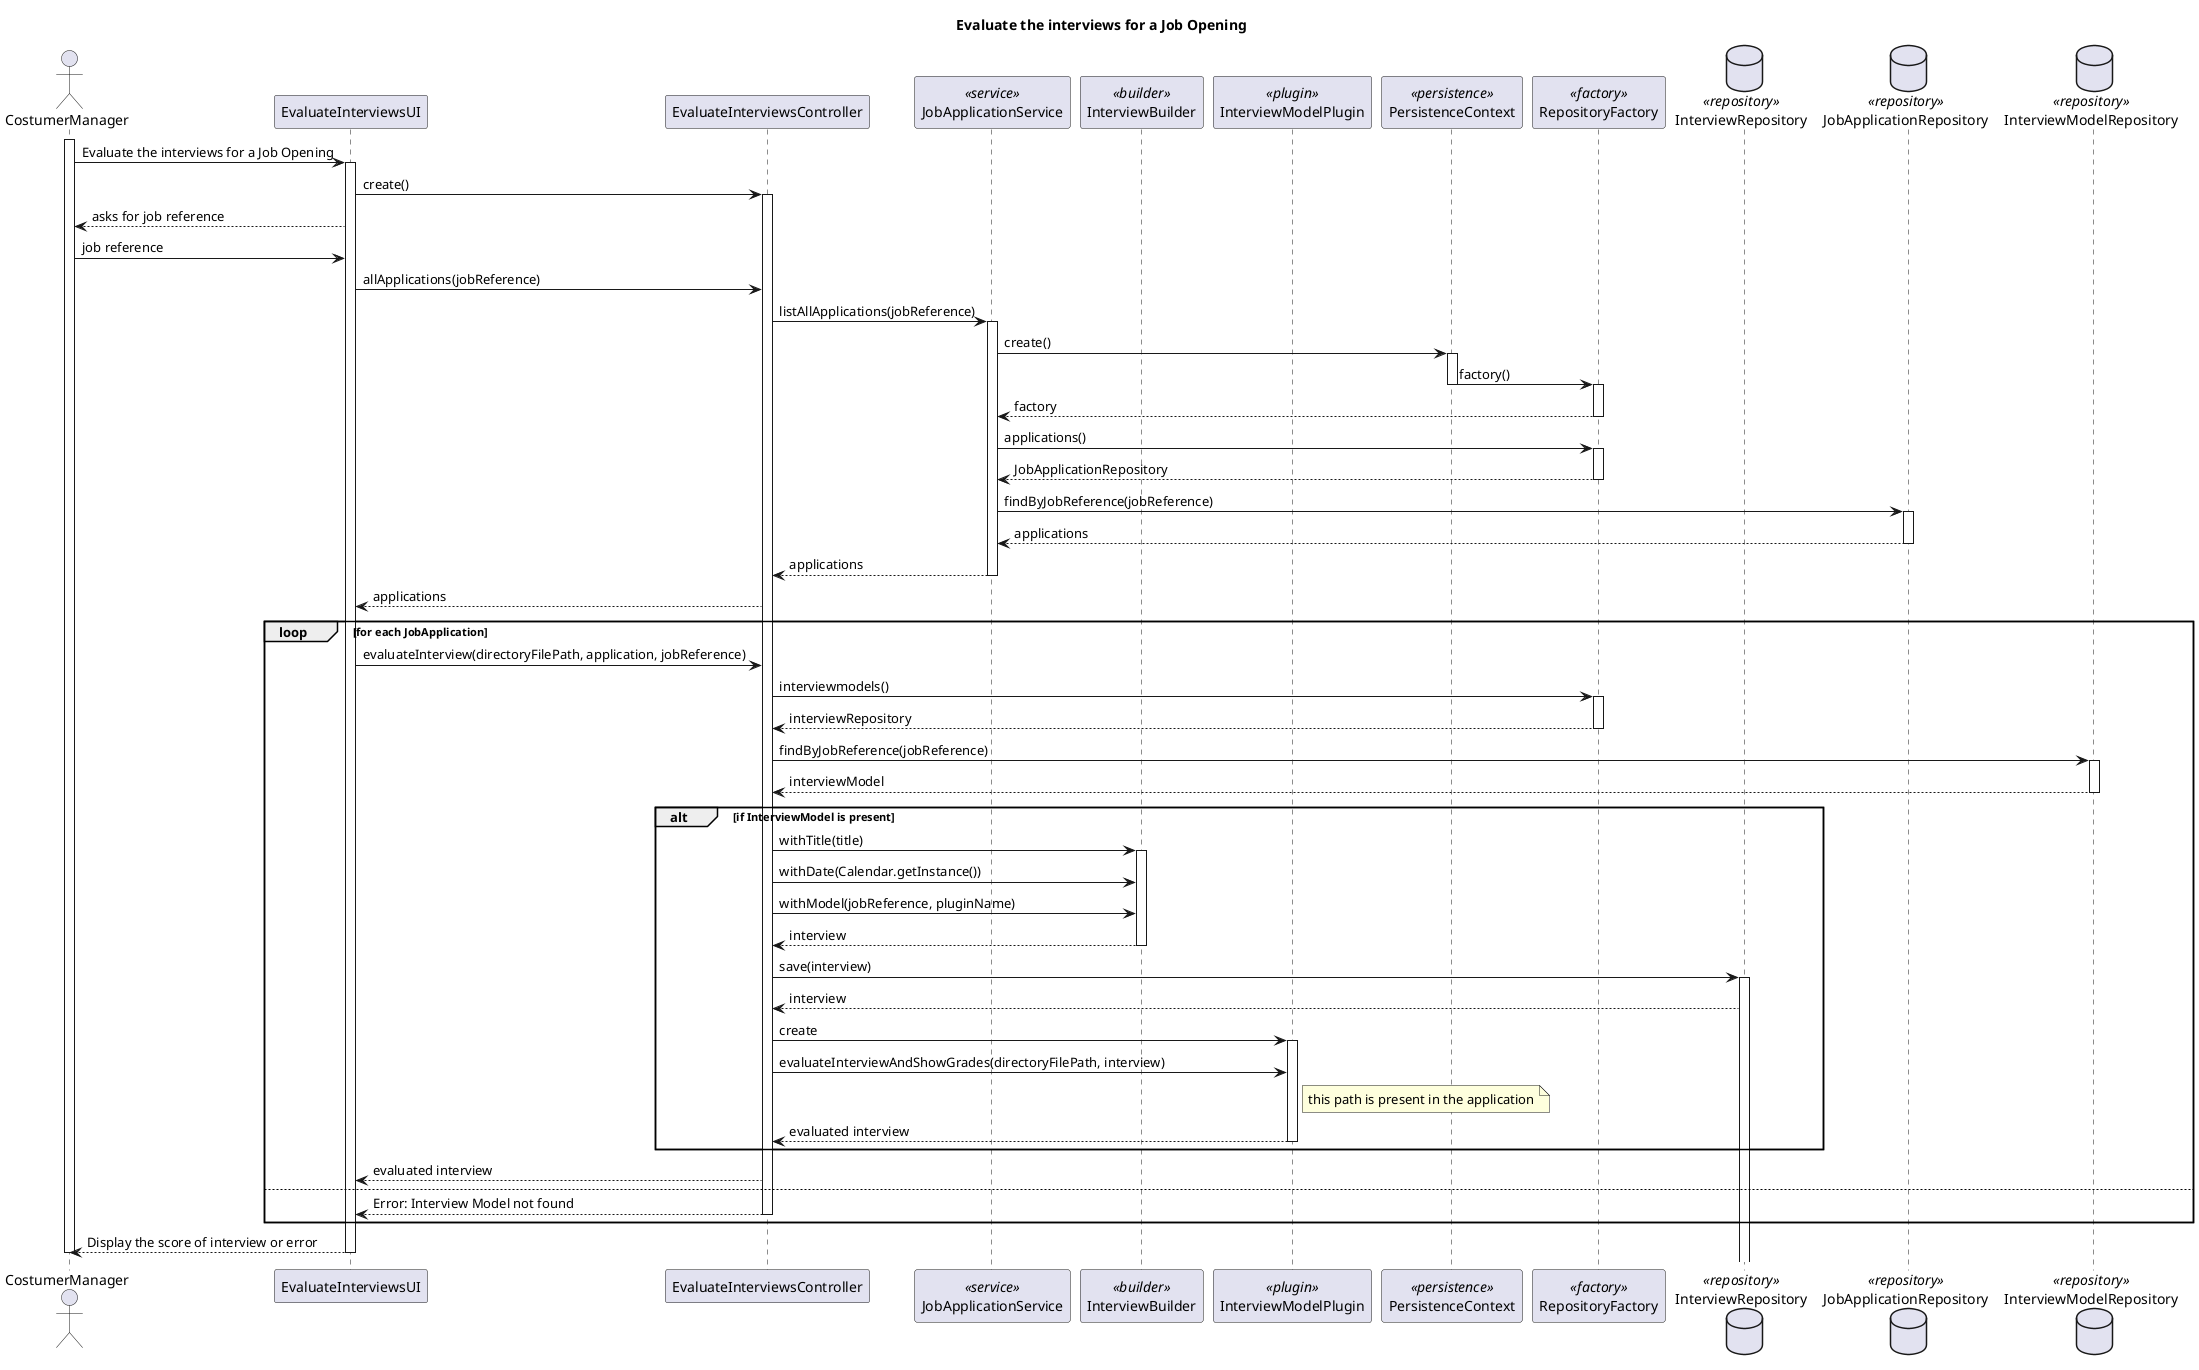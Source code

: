@startuml
title Evaluate the interviews for a Job Opening

'skinparam
skinparam handwritten false
skinparam packageStyle rect
skinparam defaultFontName FG Virgil
skinparam shadowing false

actor CostumerManager as Actor

participant "EvaluateInterviewsUI" as UI
participant "EvaluateInterviewsController" as Controller
participant JobApplicationService as Service <<service>>
participant InterviewBuilder as InterviewBuilder <<builder>>
participant "InterviewModelPlugin" as Plugin <<plugin>>
participant PersistenceContext as Persistence <<persistence>>
participant RepositoryFactory as Factory <<factory>>
database InterviewRepository as InterviewRepository <<repository>>
database "JobApplicationRepository" as JobApplicationRepository <<repository>>
database "InterviewModelRepository" as InterviewModelRepository <<repository>>


activate Actor

Actor -> UI: Evaluate the interviews for a Job Opening
activate UI

UI -> Controller: create()
activate Controller

UI --> Actor : asks for job reference

Actor -> UI : job reference

    UI -> Controller : allApplications(jobReference)

    Controller -> Service : listAllApplications(jobReference)
    activate Service

            Service -> Persistence : create()
            activate Persistence

            Persistence -> Factory : factory()
            deactivate Persistence
            activate Factory

            Factory --> Service : factory
            deactivate Factory

            Service -> Factory : applications()
            activate Factory

            Factory --> Service : JobApplicationRepository
            deactivate Factory

            Service -> JobApplicationRepository : findByJobReference(jobReference)
            activate JobApplicationRepository

            JobApplicationRepository --> Service : applications
            deactivate JobApplicationRepository

            Service --> Controller : applications
            deactivate Service

            Controller --> UI : applications

            loop for each JobApplication

            UI -> Controller : evaluateInterview(directoryFilePath, application, jobReference)

                Controller -> Factory : interviewmodels()
                activate Factory

                Factory --> Controller : interviewRepository
                deactivate Factory

                Controller -> InterviewModelRepository : findByJobReference(jobReference)
                activate InterviewModelRepository

                InterviewModelRepository --> Controller : interviewModel
                deactivate InterviewModelRepository


    alt if InterviewModel is present

        Controller -> InterviewBuilder: withTitle(title)
        activate InterviewBuilder

        Controller -> InterviewBuilder: withDate(Calendar.getInstance())

        Controller -> InterviewBuilder: withModel(jobReference, pluginName)

        InterviewBuilder --> Controller: interview
        deactivate InterviewBuilder

        Controller -> InterviewRepository: save(interview)
        activate InterviewRepository

        InterviewRepository --> Controller : interview

        Controller -> Plugin: create
        activate Plugin

        Controller -> Plugin: evaluateInterviewAndShowGrades(directoryFilePath, interview)
        note right of Plugin : this path is present in the application

        Plugin --> Controller: evaluated interview
        deactivate Plugin
        end

        Controller --> UI: evaluated interview
    else
        Controller --> UI: Error: Interview Model not found
        deactivate Controller
end

UI --> Actor: Display the score of interview or error
deactivate UI
deactivate Actor

@enduml